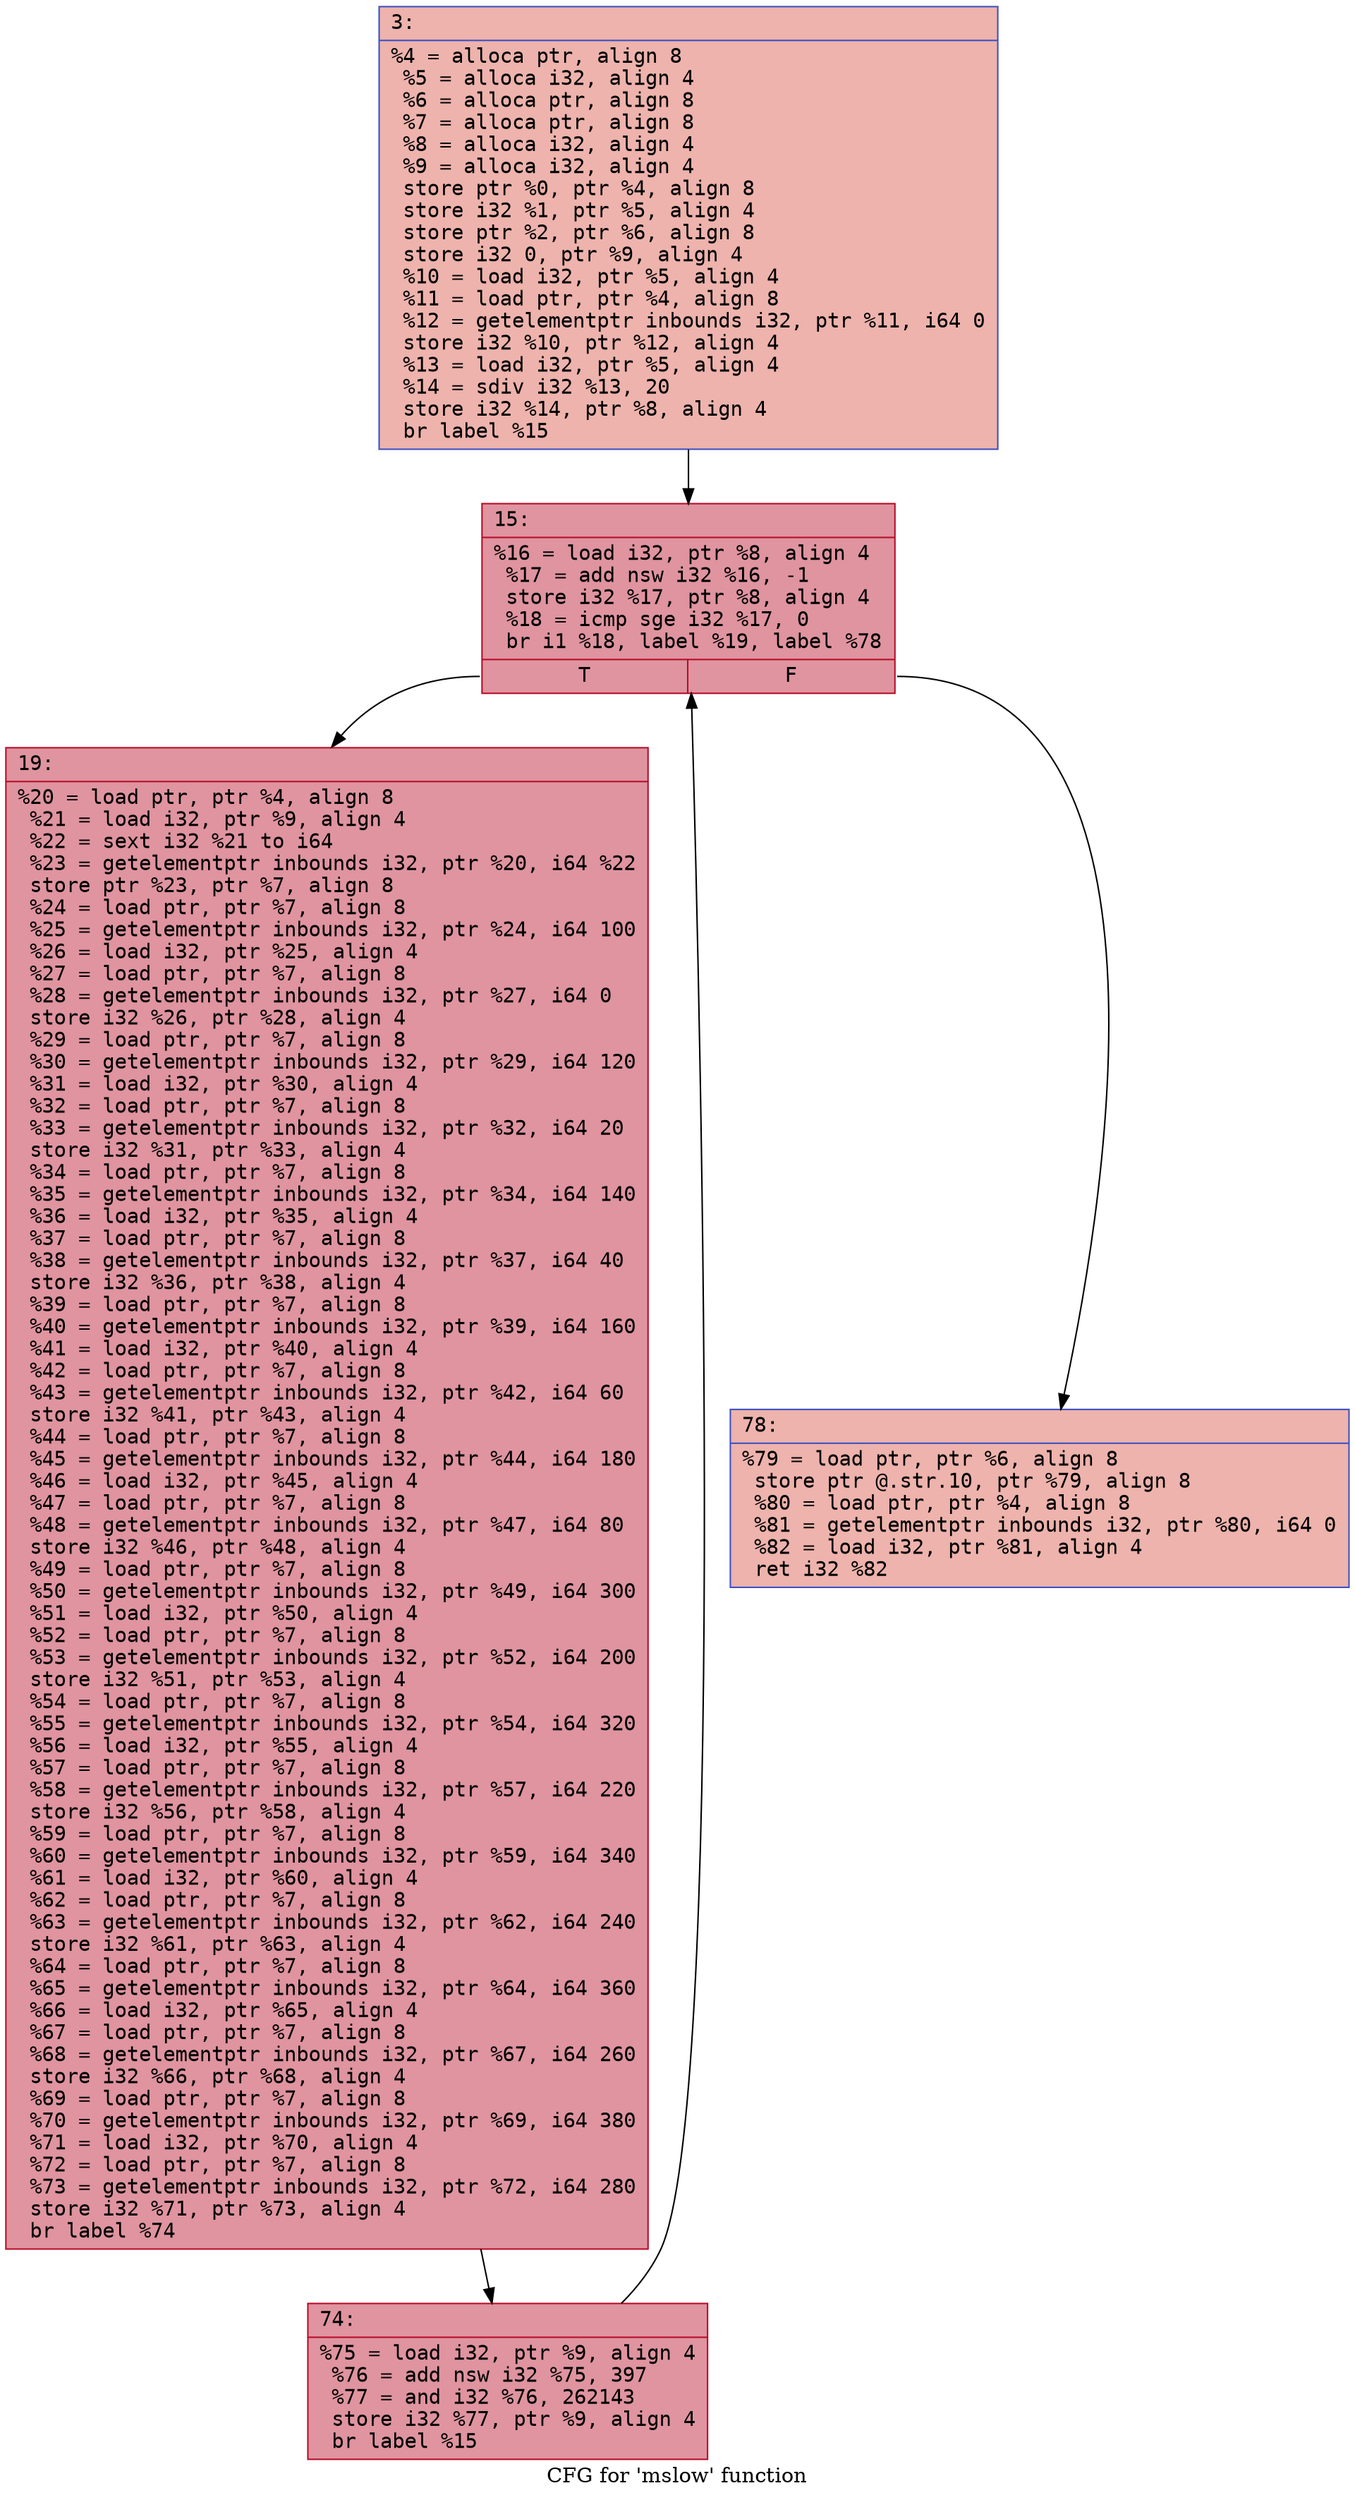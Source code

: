 digraph "CFG for 'mslow' function" {
	label="CFG for 'mslow' function";

	Node0x600003c47110 [shape=record,color="#3d50c3ff", style=filled, fillcolor="#d6524470" fontname="Courier",label="{3:\l|  %4 = alloca ptr, align 8\l  %5 = alloca i32, align 4\l  %6 = alloca ptr, align 8\l  %7 = alloca ptr, align 8\l  %8 = alloca i32, align 4\l  %9 = alloca i32, align 4\l  store ptr %0, ptr %4, align 8\l  store i32 %1, ptr %5, align 4\l  store ptr %2, ptr %6, align 8\l  store i32 0, ptr %9, align 4\l  %10 = load i32, ptr %5, align 4\l  %11 = load ptr, ptr %4, align 8\l  %12 = getelementptr inbounds i32, ptr %11, i64 0\l  store i32 %10, ptr %12, align 4\l  %13 = load i32, ptr %5, align 4\l  %14 = sdiv i32 %13, 20\l  store i32 %14, ptr %8, align 4\l  br label %15\l}"];
	Node0x600003c47110 -> Node0x600003c47160[tooltip="3 -> 15\nProbability 100.00%" ];
	Node0x600003c47160 [shape=record,color="#b70d28ff", style=filled, fillcolor="#b70d2870" fontname="Courier",label="{15:\l|  %16 = load i32, ptr %8, align 4\l  %17 = add nsw i32 %16, -1\l  store i32 %17, ptr %8, align 4\l  %18 = icmp sge i32 %17, 0\l  br i1 %18, label %19, label %78\l|{<s0>T|<s1>F}}"];
	Node0x600003c47160:s0 -> Node0x600003c471b0[tooltip="15 -> 19\nProbability 96.88%" ];
	Node0x600003c47160:s1 -> Node0x600003c47250[tooltip="15 -> 78\nProbability 3.12%" ];
	Node0x600003c471b0 [shape=record,color="#b70d28ff", style=filled, fillcolor="#b70d2870" fontname="Courier",label="{19:\l|  %20 = load ptr, ptr %4, align 8\l  %21 = load i32, ptr %9, align 4\l  %22 = sext i32 %21 to i64\l  %23 = getelementptr inbounds i32, ptr %20, i64 %22\l  store ptr %23, ptr %7, align 8\l  %24 = load ptr, ptr %7, align 8\l  %25 = getelementptr inbounds i32, ptr %24, i64 100\l  %26 = load i32, ptr %25, align 4\l  %27 = load ptr, ptr %7, align 8\l  %28 = getelementptr inbounds i32, ptr %27, i64 0\l  store i32 %26, ptr %28, align 4\l  %29 = load ptr, ptr %7, align 8\l  %30 = getelementptr inbounds i32, ptr %29, i64 120\l  %31 = load i32, ptr %30, align 4\l  %32 = load ptr, ptr %7, align 8\l  %33 = getelementptr inbounds i32, ptr %32, i64 20\l  store i32 %31, ptr %33, align 4\l  %34 = load ptr, ptr %7, align 8\l  %35 = getelementptr inbounds i32, ptr %34, i64 140\l  %36 = load i32, ptr %35, align 4\l  %37 = load ptr, ptr %7, align 8\l  %38 = getelementptr inbounds i32, ptr %37, i64 40\l  store i32 %36, ptr %38, align 4\l  %39 = load ptr, ptr %7, align 8\l  %40 = getelementptr inbounds i32, ptr %39, i64 160\l  %41 = load i32, ptr %40, align 4\l  %42 = load ptr, ptr %7, align 8\l  %43 = getelementptr inbounds i32, ptr %42, i64 60\l  store i32 %41, ptr %43, align 4\l  %44 = load ptr, ptr %7, align 8\l  %45 = getelementptr inbounds i32, ptr %44, i64 180\l  %46 = load i32, ptr %45, align 4\l  %47 = load ptr, ptr %7, align 8\l  %48 = getelementptr inbounds i32, ptr %47, i64 80\l  store i32 %46, ptr %48, align 4\l  %49 = load ptr, ptr %7, align 8\l  %50 = getelementptr inbounds i32, ptr %49, i64 300\l  %51 = load i32, ptr %50, align 4\l  %52 = load ptr, ptr %7, align 8\l  %53 = getelementptr inbounds i32, ptr %52, i64 200\l  store i32 %51, ptr %53, align 4\l  %54 = load ptr, ptr %7, align 8\l  %55 = getelementptr inbounds i32, ptr %54, i64 320\l  %56 = load i32, ptr %55, align 4\l  %57 = load ptr, ptr %7, align 8\l  %58 = getelementptr inbounds i32, ptr %57, i64 220\l  store i32 %56, ptr %58, align 4\l  %59 = load ptr, ptr %7, align 8\l  %60 = getelementptr inbounds i32, ptr %59, i64 340\l  %61 = load i32, ptr %60, align 4\l  %62 = load ptr, ptr %7, align 8\l  %63 = getelementptr inbounds i32, ptr %62, i64 240\l  store i32 %61, ptr %63, align 4\l  %64 = load ptr, ptr %7, align 8\l  %65 = getelementptr inbounds i32, ptr %64, i64 360\l  %66 = load i32, ptr %65, align 4\l  %67 = load ptr, ptr %7, align 8\l  %68 = getelementptr inbounds i32, ptr %67, i64 260\l  store i32 %66, ptr %68, align 4\l  %69 = load ptr, ptr %7, align 8\l  %70 = getelementptr inbounds i32, ptr %69, i64 380\l  %71 = load i32, ptr %70, align 4\l  %72 = load ptr, ptr %7, align 8\l  %73 = getelementptr inbounds i32, ptr %72, i64 280\l  store i32 %71, ptr %73, align 4\l  br label %74\l}"];
	Node0x600003c471b0 -> Node0x600003c47200[tooltip="19 -> 74\nProbability 100.00%" ];
	Node0x600003c47200 [shape=record,color="#b70d28ff", style=filled, fillcolor="#b70d2870" fontname="Courier",label="{74:\l|  %75 = load i32, ptr %9, align 4\l  %76 = add nsw i32 %75, 397\l  %77 = and i32 %76, 262143\l  store i32 %77, ptr %9, align 4\l  br label %15\l}"];
	Node0x600003c47200 -> Node0x600003c47160[tooltip="74 -> 15\nProbability 100.00%" ];
	Node0x600003c47250 [shape=record,color="#3d50c3ff", style=filled, fillcolor="#d6524470" fontname="Courier",label="{78:\l|  %79 = load ptr, ptr %6, align 8\l  store ptr @.str.10, ptr %79, align 8\l  %80 = load ptr, ptr %4, align 8\l  %81 = getelementptr inbounds i32, ptr %80, i64 0\l  %82 = load i32, ptr %81, align 4\l  ret i32 %82\l}"];
}
